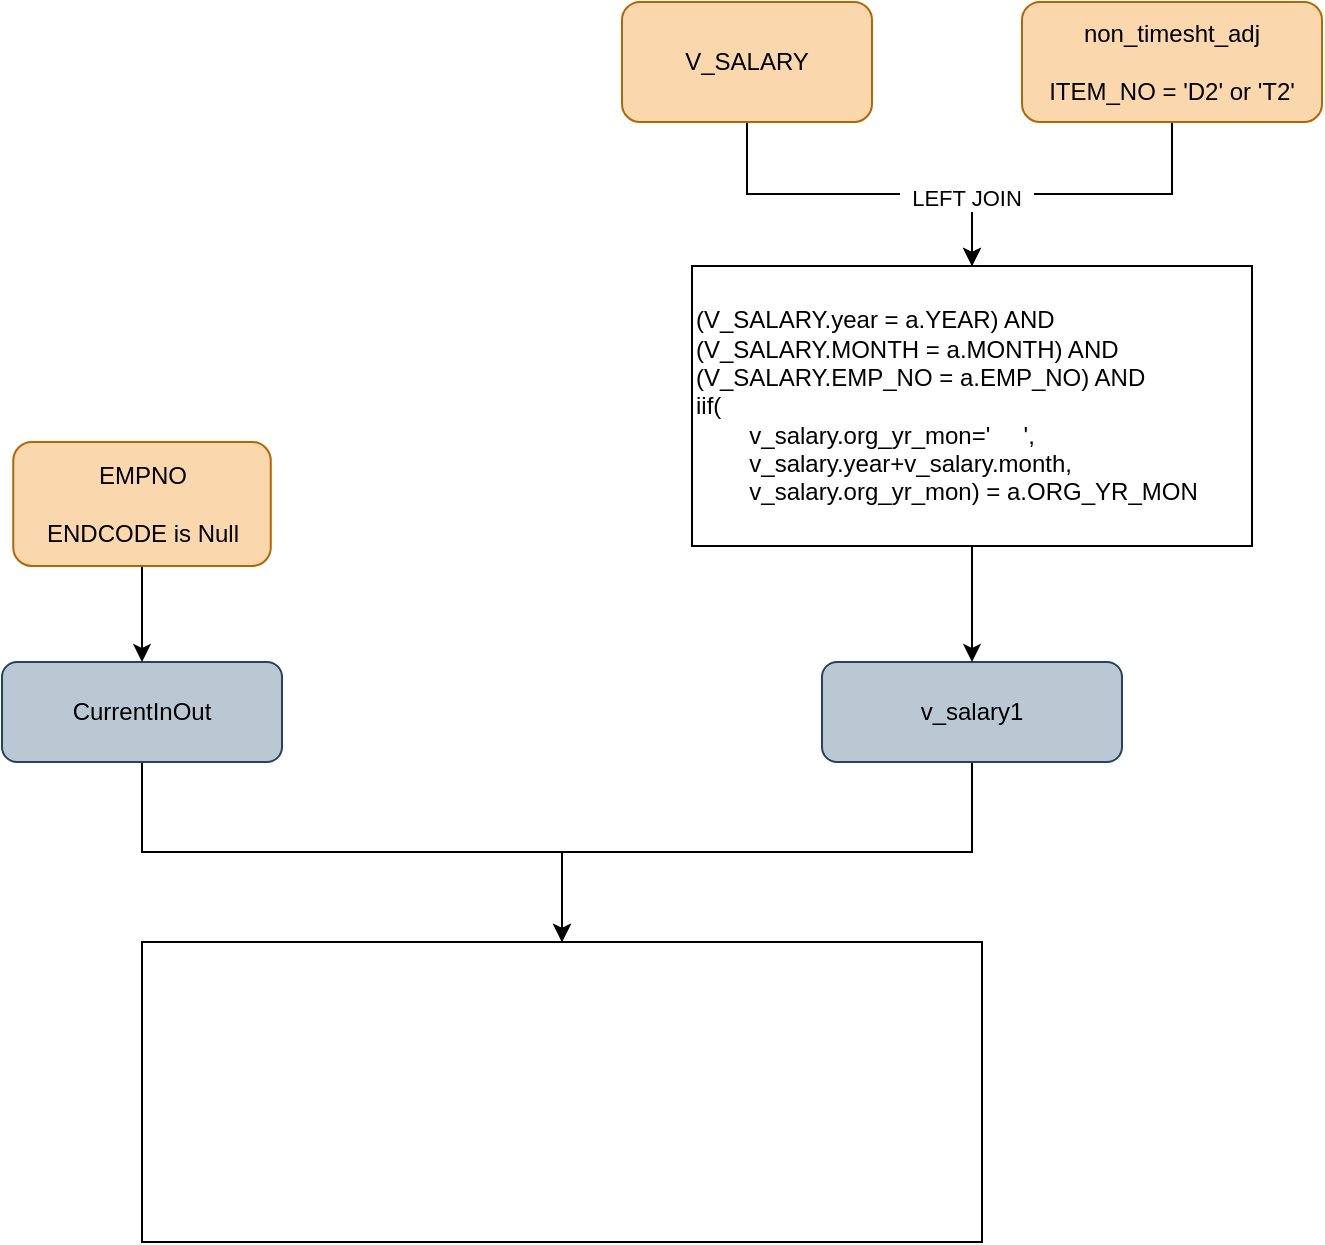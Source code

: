 <mxfile version="24.4.0" type="github">
  <diagram name="Page-1" id="jZXNMz4WzJzTNI9ce28J">
    <mxGraphModel dx="794" dy="420" grid="1" gridSize="10" guides="1" tooltips="1" connect="1" arrows="1" fold="1" page="1" pageScale="1" pageWidth="850" pageHeight="1100" math="0" shadow="0">
      <root>
        <mxCell id="0" />
        <mxCell id="1" parent="0" />
        <mxCell id="fw8dxi0j6lkaNrfg9gDa-50" value="" style="edgeStyle=orthogonalEdgeStyle;rounded=0;orthogonalLoop=1;jettySize=auto;html=1;" edge="1" parent="1" source="fw8dxi0j6lkaNrfg9gDa-1" target="fw8dxi0j6lkaNrfg9gDa-48">
          <mxGeometry relative="1" as="geometry" />
        </mxCell>
        <mxCell id="fw8dxi0j6lkaNrfg9gDa-1" value="CurrentInOut" style="rounded=1;whiteSpace=wrap;html=1;fillColor=#bac8d3;strokeColor=#23445d;" vertex="1" parent="1">
          <mxGeometry x="130" y="370" width="140" height="50" as="geometry" />
        </mxCell>
        <mxCell id="fw8dxi0j6lkaNrfg9gDa-49" value="" style="edgeStyle=orthogonalEdgeStyle;rounded=0;orthogonalLoop=1;jettySize=auto;html=1;" edge="1" parent="1" source="fw8dxi0j6lkaNrfg9gDa-16" target="fw8dxi0j6lkaNrfg9gDa-48">
          <mxGeometry relative="1" as="geometry" />
        </mxCell>
        <mxCell id="fw8dxi0j6lkaNrfg9gDa-16" value="v_salary1" style="rounded=1;whiteSpace=wrap;html=1;fillColor=#bac8d3;strokeColor=#23445d;" vertex="1" parent="1">
          <mxGeometry x="540" y="370" width="150" height="50" as="geometry" />
        </mxCell>
        <mxCell id="fw8dxi0j6lkaNrfg9gDa-43" value="" style="edgeStyle=orthogonalEdgeStyle;rounded=0;orthogonalLoop=1;jettySize=auto;html=1;" edge="1" parent="1" source="fw8dxi0j6lkaNrfg9gDa-28" target="fw8dxi0j6lkaNrfg9gDa-39">
          <mxGeometry relative="1" as="geometry" />
        </mxCell>
        <mxCell id="fw8dxi0j6lkaNrfg9gDa-28" value="V_SALARY" style="rounded=1;whiteSpace=wrap;html=1;fillColor=#fad7ac;strokeColor=#b46504;" vertex="1" parent="1">
          <mxGeometry x="440" y="40" width="125" height="60" as="geometry" />
        </mxCell>
        <mxCell id="fw8dxi0j6lkaNrfg9gDa-42" value="" style="edgeStyle=orthogonalEdgeStyle;rounded=0;orthogonalLoop=1;jettySize=auto;html=1;" edge="1" parent="1" source="fw8dxi0j6lkaNrfg9gDa-29" target="fw8dxi0j6lkaNrfg9gDa-39">
          <mxGeometry relative="1" as="geometry" />
        </mxCell>
        <mxCell id="fw8dxi0j6lkaNrfg9gDa-44" value="&amp;nbsp; LEFT JOIN&amp;nbsp;&amp;nbsp;" style="edgeLabel;html=1;align=center;verticalAlign=middle;resizable=0;points=[];" vertex="1" connectable="0" parent="fw8dxi0j6lkaNrfg9gDa-42">
          <mxGeometry x="0.605" y="-3" relative="1" as="geometry">
            <mxPoint as="offset" />
          </mxGeometry>
        </mxCell>
        <mxCell id="fw8dxi0j6lkaNrfg9gDa-29" value="non_timesht_adj&lt;div&gt;&lt;br&gt;ITEM_NO = &#39;D2&#39; or &#39;T2&#39;&lt;/div&gt;" style="rounded=1;whiteSpace=wrap;html=1;fillColor=#fad7ac;strokeColor=#b46504;" vertex="1" parent="1">
          <mxGeometry x="640" y="40" width="150" height="60" as="geometry" />
        </mxCell>
        <mxCell id="fw8dxi0j6lkaNrfg9gDa-47" value="" style="edgeStyle=orthogonalEdgeStyle;rounded=0;orthogonalLoop=1;jettySize=auto;html=1;" edge="1" parent="1" source="fw8dxi0j6lkaNrfg9gDa-30" target="fw8dxi0j6lkaNrfg9gDa-1">
          <mxGeometry relative="1" as="geometry" />
        </mxCell>
        <mxCell id="fw8dxi0j6lkaNrfg9gDa-30" value="EMPNO&lt;br&gt;&lt;br&gt;ENDCODE is Null" style="rounded=1;whiteSpace=wrap;html=1;fillColor=#fad7ac;strokeColor=#b46504;" vertex="1" parent="1">
          <mxGeometry x="135.63" y="260" width="128.75" height="62" as="geometry" />
        </mxCell>
        <mxCell id="fw8dxi0j6lkaNrfg9gDa-41" value="" style="edgeStyle=orthogonalEdgeStyle;rounded=0;orthogonalLoop=1;jettySize=auto;html=1;" edge="1" parent="1" source="fw8dxi0j6lkaNrfg9gDa-39" target="fw8dxi0j6lkaNrfg9gDa-16">
          <mxGeometry relative="1" as="geometry" />
        </mxCell>
        <mxCell id="fw8dxi0j6lkaNrfg9gDa-39" value="&lt;div&gt;(V_SALARY.year = a.YEAR) AND&amp;nbsp;&lt;br&gt;&lt;/div&gt;&lt;div&gt;(V_SALARY.MONTH = a.MONTH) AND&amp;nbsp;&lt;/div&gt;&lt;div&gt;&lt;span style=&quot;background-color: initial;&quot;&gt;(V_SALARY.EMP_NO = a.EMP_NO) AND&lt;/span&gt;&lt;/div&gt;iif(&lt;br&gt;&lt;span style=&quot;white-space: pre;&quot;&gt;&#x9;&lt;/span&gt;v_salary.org_yr_mon=&#39;&amp;nbsp; &amp;nbsp; &amp;nbsp;&#39;,&lt;br&gt;&lt;span style=&quot;white-space: pre;&quot;&gt;&#x9;&lt;/span&gt;v_salary.year+v_salary.month, &lt;br&gt;&lt;span style=&quot;white-space: pre;&quot;&gt;&#x9;&lt;/span&gt;v_salary.org_yr_mon) = a.ORG_YR_MON&amp;nbsp;" style="text;html=1;align=left;verticalAlign=middle;whiteSpace=wrap;rounded=0;strokeColor=default;perimeterSpacing=0;" vertex="1" parent="1">
          <mxGeometry x="475" y="172" width="280" height="140" as="geometry" />
        </mxCell>
        <mxCell id="fw8dxi0j6lkaNrfg9gDa-48" value="" style="rounded=0;whiteSpace=wrap;html=1;" vertex="1" parent="1">
          <mxGeometry x="200" y="510" width="420" height="150" as="geometry" />
        </mxCell>
      </root>
    </mxGraphModel>
  </diagram>
</mxfile>
